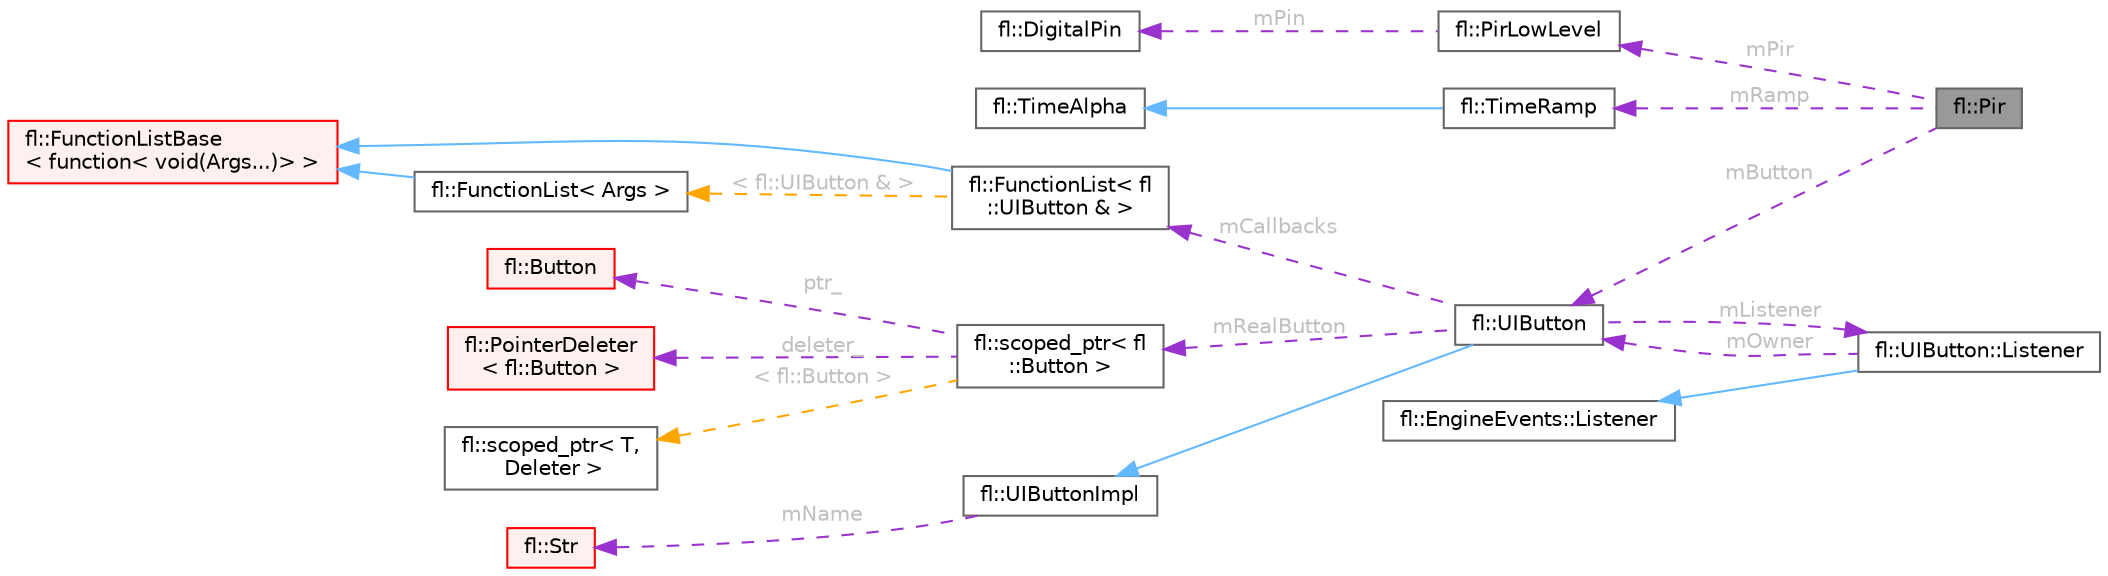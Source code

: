 digraph "fl::Pir"
{
 // INTERACTIVE_SVG=YES
 // LATEX_PDF_SIZE
  bgcolor="transparent";
  edge [fontname=Helvetica,fontsize=10,labelfontname=Helvetica,labelfontsize=10];
  node [fontname=Helvetica,fontsize=10,shape=box,height=0.2,width=0.4];
  rankdir="LR";
  Node1 [id="Node000001",label="fl::Pir",height=0.2,width=0.4,color="gray40", fillcolor="grey60", style="filled", fontcolor="black",tooltip=" "];
  Node2 -> Node1 [id="edge1_Node000001_Node000002",dir="back",color="darkorchid3",style="dashed",tooltip=" ",label=" mPir",fontcolor="grey" ];
  Node2 [id="Node000002",label="fl::PirLowLevel",height=0.2,width=0.4,color="gray40", fillcolor="white", style="filled",URL="$da/d06/classfl_1_1_pir_low_level.html",tooltip=" "];
  Node3 -> Node2 [id="edge2_Node000002_Node000003",dir="back",color="darkorchid3",style="dashed",tooltip=" ",label=" mPin",fontcolor="grey" ];
  Node3 [id="Node000003",label="fl::DigitalPin",height=0.2,width=0.4,color="gray40", fillcolor="white", style="filled",URL="$d0/d32/classfl_1_1_digital_pin.html",tooltip=" "];
  Node4 -> Node1 [id="edge3_Node000001_Node000004",dir="back",color="darkorchid3",style="dashed",tooltip=" ",label=" mRamp",fontcolor="grey" ];
  Node4 [id="Node000004",label="fl::TimeRamp",height=0.2,width=0.4,color="gray40", fillcolor="white", style="filled",URL="$d0/d9d/classfl_1_1_time_ramp.html",tooltip=" "];
  Node5 -> Node4 [id="edge4_Node000004_Node000005",dir="back",color="steelblue1",style="solid",tooltip=" "];
  Node5 [id="Node000005",label="fl::TimeAlpha",height=0.2,width=0.4,color="gray40", fillcolor="white", style="filled",URL="$d2/d4a/classfl_1_1_time_alpha.html",tooltip=" "];
  Node6 -> Node1 [id="edge5_Node000001_Node000006",dir="back",color="darkorchid3",style="dashed",tooltip=" ",label=" mButton",fontcolor="grey" ];
  Node6 [id="Node000006",label="fl::UIButton",height=0.2,width=0.4,color="gray40", fillcolor="white", style="filled",URL="$d3/d1d/classfl_1_1_u_i_button.html",tooltip=" "];
  Node7 -> Node6 [id="edge6_Node000006_Node000007",dir="back",color="steelblue1",style="solid",tooltip=" "];
  Node7 [id="Node000007",label="fl::UIButtonImpl",height=0.2,width=0.4,color="gray40", fillcolor="white", style="filled",URL="$d6/d8d/classfl_1_1_u_i_button_impl.html",tooltip=" "];
  Node8 -> Node7 [id="edge7_Node000007_Node000008",dir="back",color="darkorchid3",style="dashed",tooltip=" ",label=" mName",fontcolor="grey" ];
  Node8 [id="Node000008",label="fl::Str",height=0.2,width=0.4,color="red", fillcolor="#FFF0F0", style="filled",URL="$d2/d24/classfl_1_1_str.html",tooltip=" "];
  Node11 -> Node6 [id="edge8_Node000006_Node000011",dir="back",color="darkorchid3",style="dashed",tooltip=" ",label=" mCallbacks",fontcolor="grey" ];
  Node11 [id="Node000011",label="fl::FunctionList\< fl\l::UIButton & \>",height=0.2,width=0.4,color="gray40", fillcolor="white", style="filled",URL="$d1/d5d/classfl_1_1_function_list.html",tooltip=" "];
  Node12 -> Node11 [id="edge9_Node000011_Node000012",dir="back",color="steelblue1",style="solid",tooltip=" "];
  Node12 [id="Node000012",label="fl::FunctionListBase\l\< function\< void(Args...)\> \>",height=0.2,width=0.4,color="red", fillcolor="#FFF0F0", style="filled",URL="$d7/de3/classfl_1_1_function_list_base.html",tooltip=" "];
  Node18 -> Node11 [id="edge10_Node000011_Node000018",dir="back",color="orange",style="dashed",tooltip=" ",label=" \< fl::UIButton & \>",fontcolor="grey" ];
  Node18 [id="Node000018",label="fl::FunctionList\< Args \>",height=0.2,width=0.4,color="gray40", fillcolor="white", style="filled",URL="$d1/d5d/classfl_1_1_function_list.html",tooltip=" "];
  Node12 -> Node18 [id="edge11_Node000018_Node000012",dir="back",color="steelblue1",style="solid",tooltip=" "];
  Node19 -> Node6 [id="edge12_Node000006_Node000019",dir="back",color="darkorchid3",style="dashed",tooltip=" ",label=" mListener",fontcolor="grey" ];
  Node19 [id="Node000019",label="fl::UIButton::Listener",height=0.2,width=0.4,color="gray40", fillcolor="white", style="filled",URL="$d2/d68/structfl_1_1_u_i_button_1_1_listener.html",tooltip=" "];
  Node20 -> Node19 [id="edge13_Node000019_Node000020",dir="back",color="steelblue1",style="solid",tooltip=" "];
  Node20 [id="Node000020",label="fl::EngineEvents::Listener",height=0.2,width=0.4,color="gray40", fillcolor="white", style="filled",URL="$db/da2/classfl_1_1_engine_events_1_1_listener.html",tooltip=" "];
  Node6 -> Node19 [id="edge14_Node000019_Node000006",dir="back",color="darkorchid3",style="dashed",tooltip=" ",label=" mOwner",fontcolor="grey" ];
  Node21 -> Node6 [id="edge15_Node000006_Node000021",dir="back",color="darkorchid3",style="dashed",tooltip=" ",label=" mRealButton",fontcolor="grey" ];
  Node21 [id="Node000021",label="fl::scoped_ptr\< fl\l::Button \>",height=0.2,width=0.4,color="gray40", fillcolor="white", style="filled",URL="$df/d0b/classfl_1_1scoped__ptr.html",tooltip=" "];
  Node22 -> Node21 [id="edge16_Node000021_Node000022",dir="back",color="darkorchid3",style="dashed",tooltip=" ",label=" ptr_",fontcolor="grey" ];
  Node22 [id="Node000022",label="fl::Button",height=0.2,width=0.4,color="red", fillcolor="#FFF0F0", style="filled",URL="$d3/d85/classfl_1_1_button.html",tooltip=" "];
  Node28 -> Node21 [id="edge17_Node000021_Node000028",dir="back",color="darkorchid3",style="dashed",tooltip=" ",label=" deleter_",fontcolor="grey" ];
  Node28 [id="Node000028",label="fl::PointerDeleter\l\< fl::Button \>",height=0.2,width=0.4,color="red", fillcolor="#FFF0F0", style="filled",URL="$d8/d3d/structfl_1_1_pointer_deleter.html",tooltip=" "];
  Node30 -> Node21 [id="edge18_Node000021_Node000030",dir="back",color="orange",style="dashed",tooltip=" ",label=" \< fl::Button \>",fontcolor="grey" ];
  Node30 [id="Node000030",label="fl::scoped_ptr\< T,\l Deleter \>",height=0.2,width=0.4,color="gray40", fillcolor="white", style="filled",URL="$df/d0b/classfl_1_1scoped__ptr.html",tooltip=" "];
}
